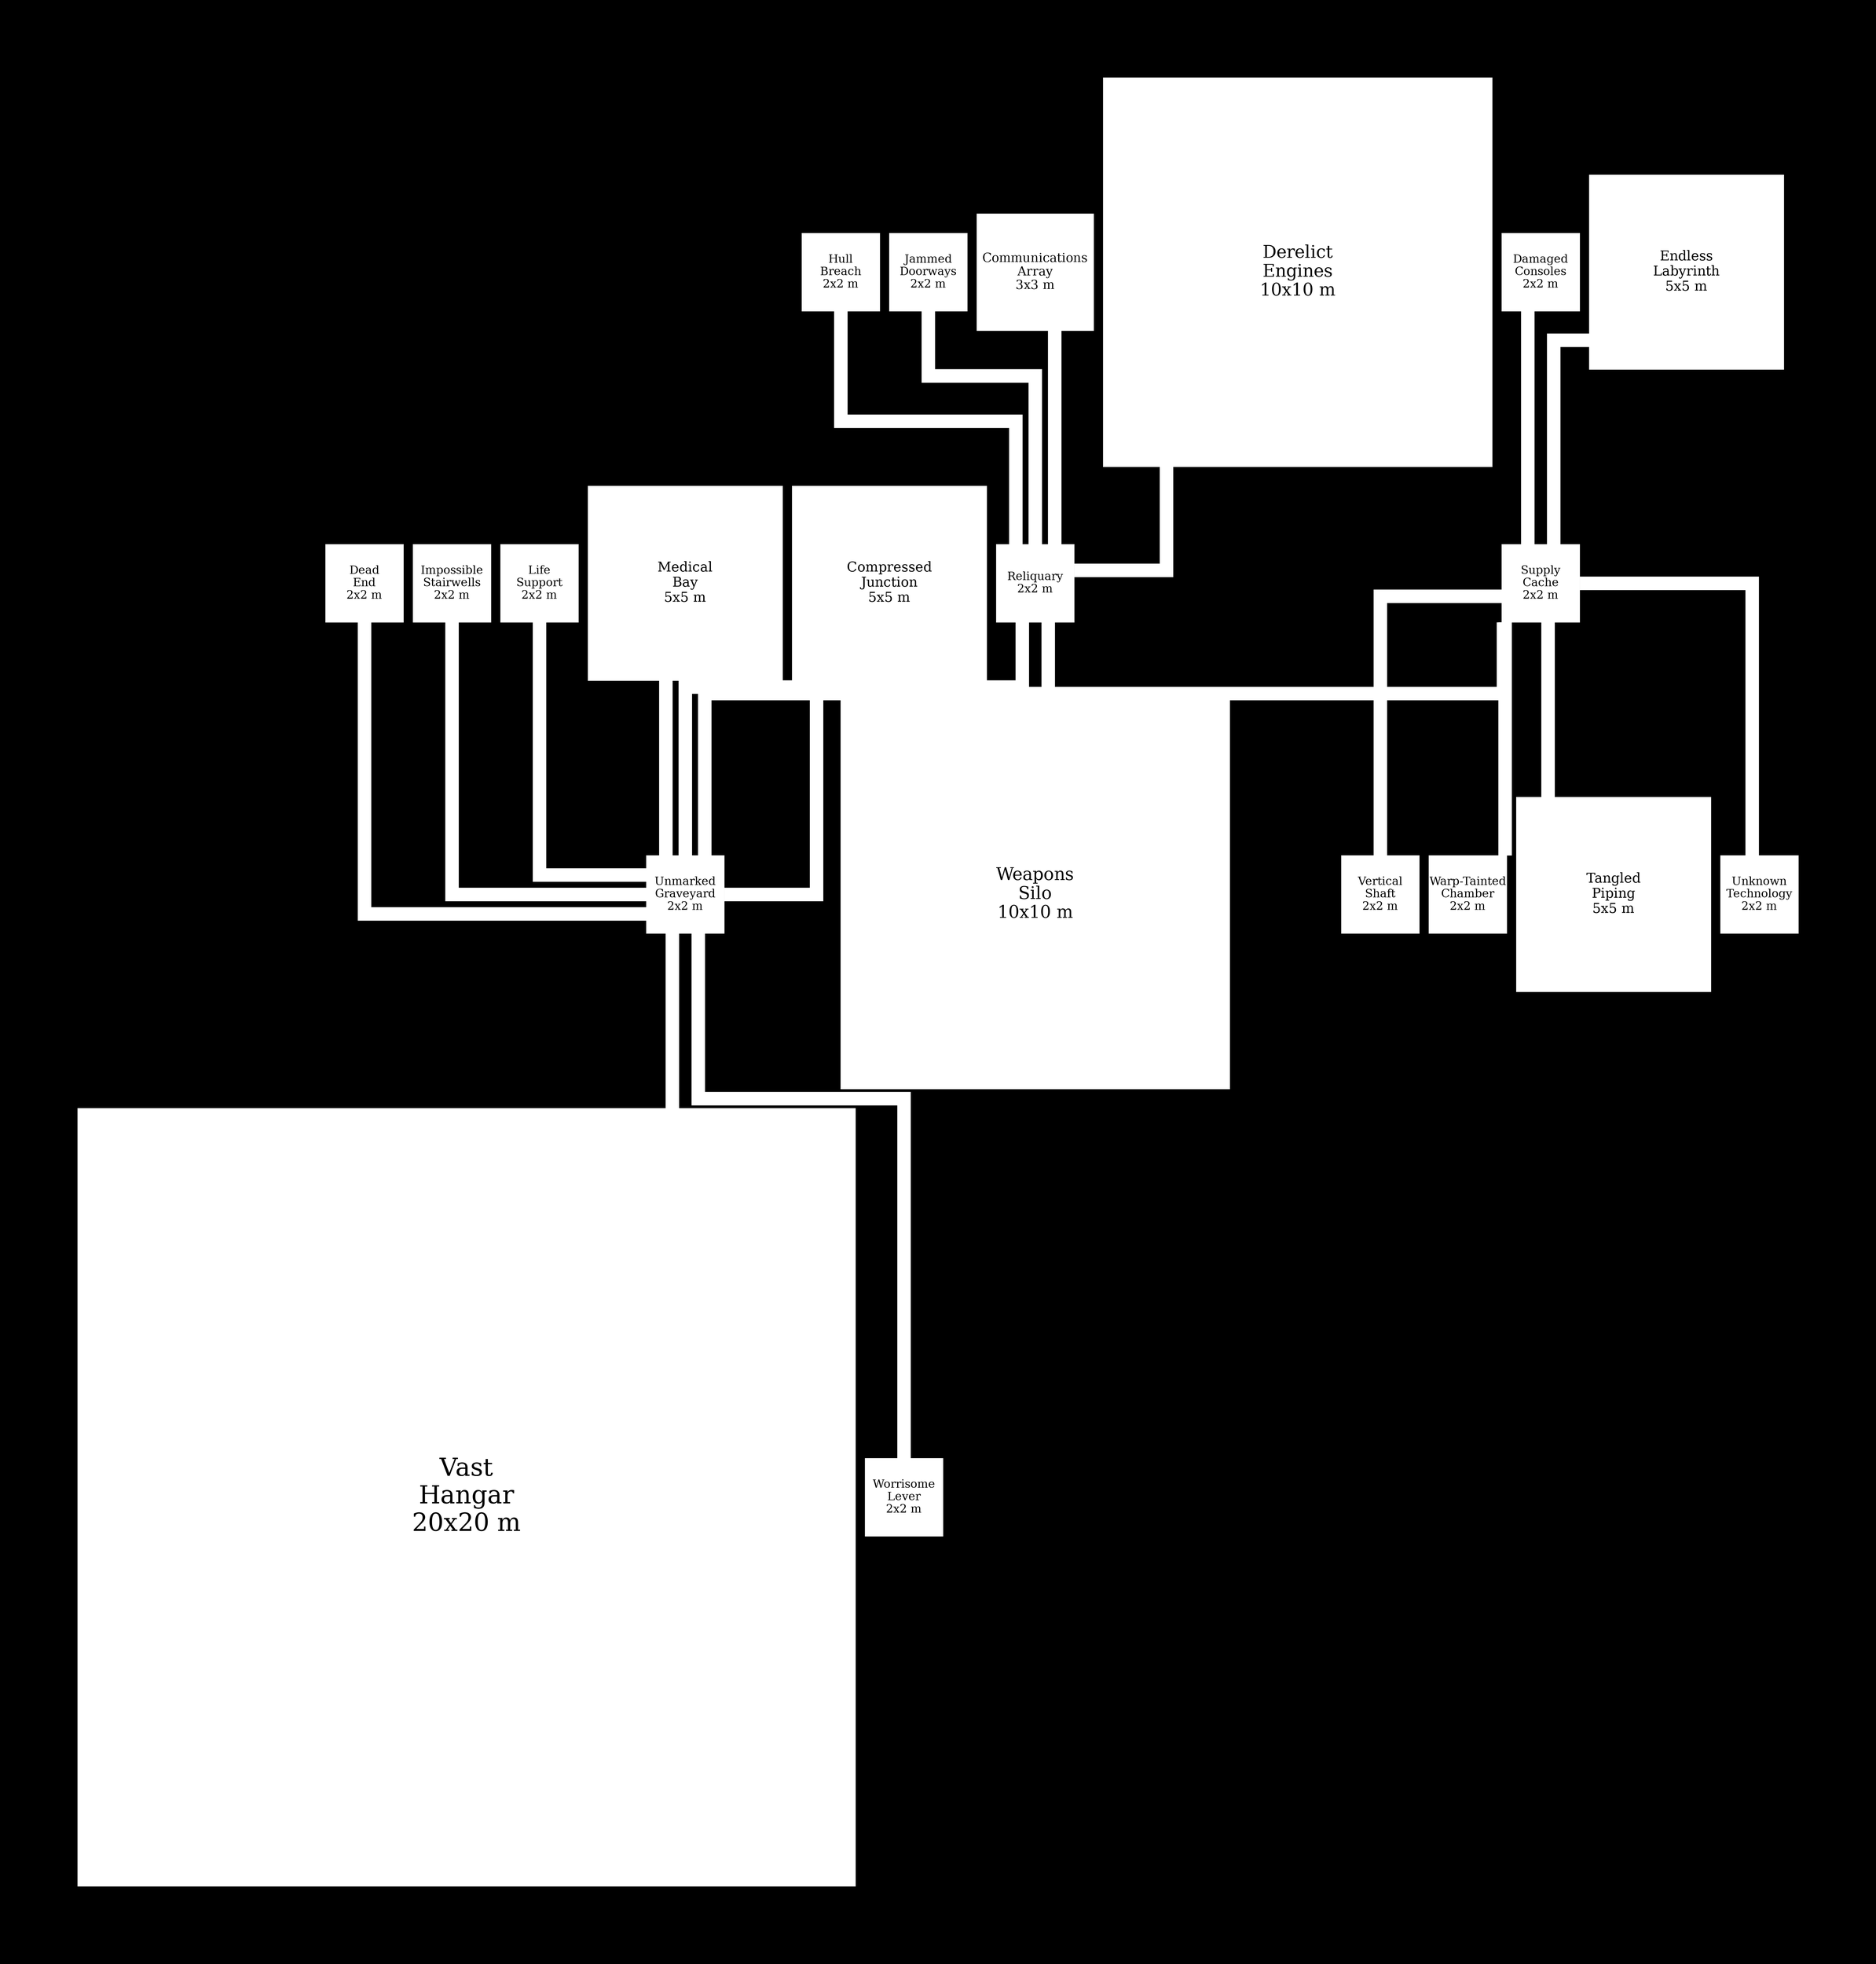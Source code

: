 graph {
	graph [bgcolor=black center=true margin=0 pad=2 splines=ortho]
	node [color=white fontsize=20 style=filled]
	edge [color=white penwidth=25]
	"Communications Array" [label="Communications
Array
3x3 m" fixedsize=true fontsize=23 height=3 root=false shape=rectangle width=3]
	"Compressed Junction" [label="Compressed
Junction
5x5 m" fixedsize=true fontsize=25 height=5 root=false shape=rectangle width=5]
	"Damaged Consoles" [label="Damaged
Consoles
2x2 m" fixedsize=true fontsize=21 height=2 root=false shape=rectangle width=2]
	"Dead End" [label="Dead
End
2x2 m" fixedsize=true fontsize=21 height=2 root=false shape=rectangle width=2]
	"Derelict Engines" [label="Derelict
Engines
10x10 m" fixedsize=true fontsize=32 height=10 root=false shape=rectangle width=10]
	"Endless Labyrinth" [label="Endless
Labyrinth
5x5 m" fixedsize=true fontsize=25 height=5 root=false shape=rectangle width=5]
	"Hull Breach" [label="Hull
Breach
2x2 m" fixedsize=true fontsize=21 height=2 root=false shape=rectangle width=2]
	"Impossible Stairwells" [label="Impossible
Stairwells
2x2 m" fixedsize=true fontsize=21 height=2 root=false shape=rectangle width=2]
	"Jammed Doorways" [label="Jammed
Doorways
2x2 m" fixedsize=true fontsize=21 height=2 root=false shape=rectangle width=2]
	"Life Support" [label="Life
Support
2x2 m" fixedsize=true fontsize=21 height=2 root=false shape=rectangle width=2]
	"Medical Bay" [label="Medical
Bay
5x5 m" fixedsize=true fontsize=25 height=5 root=false shape=rectangle width=5]
	Reliquary [label="Reliquary
2x2 m" fixedsize=true fontsize=21 height=2 root=false shape=rectangle width=2]
	"Supply Cache" [label="Supply
Cache
2x2 m" fixedsize=true fontsize=21 height=2 root=false shape=rectangle width=2]
	"Tangled Piping" [label="Tangled
Piping
5x5 m" fixedsize=true fontsize=25 height=5 root=false shape=rectangle width=5]
	"Unknown Technology" [label="Unknown
Technology
2x2 m" fixedsize=true fontsize=21 height=2 root=false shape=rectangle width=2]
	"Unmarked Graveyard" [label="Unmarked
Graveyard
2x2 m" fixedsize=true fontsize=21 height=2 root=false shape=rectangle width=2]
	"Vast Hangar" [label="Vast
Hangar
20x20 m" fixedsize=true fontsize=46 height=20 root=true shape=rectangle width=20]
	"Vertical Shaft" [label="Vertical
Shaft
2x2 m" fixedsize=true fontsize=21 height=2 root=false shape=rectangle width=2]
	"Warp-Tainted Chamber" [label="Warp-Tainted
Chamber
2x2 m" fixedsize=true fontsize=21 height=2 root=false shape=rectangle width=2]
	"Weapons Silo" [label="Weapons
Silo
10x10 m" fixedsize=true fontsize=32 height=10 root=false shape=rectangle width=10]
	"Worrisome Lever" [label="Worrisome
Lever
2x2 m" fixedsize=true fontsize=21 height=2 root=false shape=rectangle width=2]
	"Communications Array" -- Reliquary
	"Compressed Junction" -- "Unmarked Graveyard"
	"Damaged Consoles" -- "Supply Cache"
	"Dead End" -- "Unmarked Graveyard"
	"Derelict Engines" -- Reliquary
	"Endless Labyrinth" -- "Supply Cache"
	"Hull Breach" -- Reliquary
	"Impossible Stairwells" -- "Unmarked Graveyard"
	"Jammed Doorways" -- Reliquary
	"Life Support" -- "Unmarked Graveyard"
	"Medical Bay" -- "Unmarked Graveyard"
	Reliquary -- "Unmarked Graveyard"
	Reliquary -- "Weapons Silo"
	"Supply Cache" -- "Tangled Piping"
	"Supply Cache" -- "Unknown Technology"
	"Supply Cache" -- "Unmarked Graveyard"
	"Supply Cache" -- "Vertical Shaft"
	"Supply Cache" -- "Warp-Tainted Chamber"
	"Unmarked Graveyard" -- "Vast Hangar"
	"Unmarked Graveyard" -- "Worrisome Lever"
}
